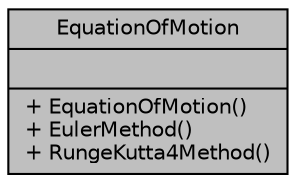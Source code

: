 digraph "EquationOfMotion"
{
  edge [fontname="Helvetica",fontsize="10",labelfontname="Helvetica",labelfontsize="10"];
  node [fontname="Helvetica",fontsize="10",shape=record];
  Node1 [label="{EquationOfMotion\n||+ EquationOfMotion()\l+ EulerMethod()\l+ RungeKutta4Method()\l}",height=0.2,width=0.4,color="black", fillcolor="grey75", style="filled", fontcolor="black"];
}
